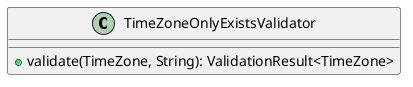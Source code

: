 @startuml

    class TimeZoneOnlyExistsValidator [[TimeZoneOnlyExistsValidator.html]] {
        +validate(TimeZone, String): ValidationResult<TimeZone>
    }

@enduml
